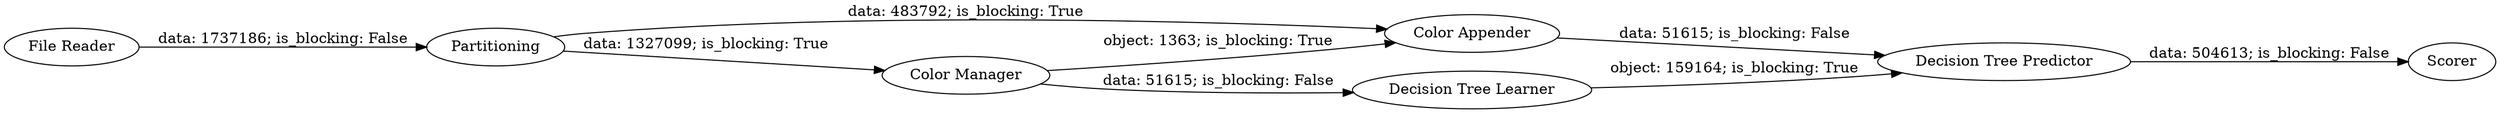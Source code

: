 digraph {
	"4983000151392773887_5" [label="Decision Tree Predictor"]
	"4983000151392773887_6" [label="Color Appender"]
	"4983000151392773887_1" [label="File Reader"]
	"4983000151392773887_7" [label=Scorer]
	"4983000151392773887_2" [label=Partitioning]
	"4983000151392773887_4" [label="Decision Tree Learner"]
	"4983000151392773887_3" [label="Color Manager"]
	"4983000151392773887_1" -> "4983000151392773887_2" [label="data: 1737186; is_blocking: False"]
	"4983000151392773887_5" -> "4983000151392773887_7" [label="data: 504613; is_blocking: False"]
	"4983000151392773887_2" -> "4983000151392773887_3" [label="data: 1327099; is_blocking: True"]
	"4983000151392773887_4" -> "4983000151392773887_5" [label="object: 159164; is_blocking: True"]
	"4983000151392773887_3" -> "4983000151392773887_6" [label="object: 1363; is_blocking: True"]
	"4983000151392773887_3" -> "4983000151392773887_4" [label="data: 51615; is_blocking: False"]
	"4983000151392773887_6" -> "4983000151392773887_5" [label="data: 51615; is_blocking: False"]
	"4983000151392773887_2" -> "4983000151392773887_6" [label="data: 483792; is_blocking: True"]
	rankdir=LR
}
